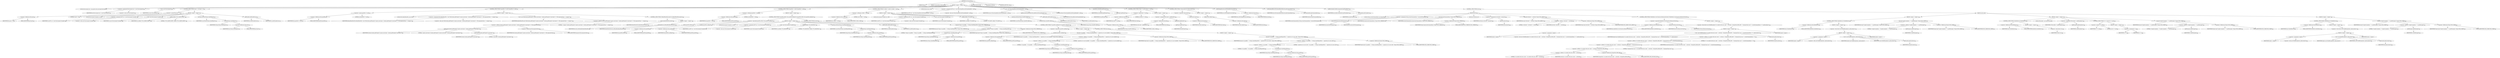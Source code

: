 digraph "runCommand" {  
"497" [label = <(METHOD,runCommand)<SUB>257</SUB>> ]
"38" [label = <(PARAM,this)<SUB>257</SUB>> ]
"498" [label = <(PARAM,Commandline toExecute)<SUB>257</SUB>> ]
"499" [label = <(BLOCK,&lt;empty&gt;,&lt;empty&gt;)<SUB>257</SUB>> ]
"32" [label = <(LOCAL,Environment env: org.apache.tools.ant.types.Environment)> ]
"500" [label = <(&lt;operator&gt;.assignment,Environment env = new Environment())<SUB>265</SUB>> ]
"501" [label = <(IDENTIFIER,env,Environment env = new Environment())<SUB>265</SUB>> ]
"502" [label = <(&lt;operator&gt;.alloc,new Environment())<SUB>265</SUB>> ]
"503" [label = <(&lt;init&gt;,new Environment())<SUB>265</SUB>> ]
"31" [label = <(IDENTIFIER,env,new Environment())<SUB>265</SUB>> ]
"504" [label = <(CONTROL_STRUCTURE,if (port &gt; 0),if (port &gt; 0))<SUB>267</SUB>> ]
"505" [label = <(&lt;operator&gt;.greaterThan,port &gt; 0)<SUB>267</SUB>> ]
"506" [label = <(&lt;operator&gt;.fieldAccess,this.port)<SUB>267</SUB>> ]
"507" [label = <(IDENTIFIER,this,port &gt; 0)<SUB>267</SUB>> ]
"508" [label = <(FIELD_IDENTIFIER,port,port)<SUB>267</SUB>> ]
"509" [label = <(LITERAL,0,port &gt; 0)<SUB>267</SUB>> ]
"510" [label = <(BLOCK,&lt;empty&gt;,&lt;empty&gt;)<SUB>267</SUB>> ]
"34" [label = <(LOCAL,Environment.Variable var: ANY)> ]
"511" [label = <(&lt;operator&gt;.assignment,ANY var = new Environment.Variable())<SUB>268</SUB>> ]
"512" [label = <(IDENTIFIER,var,ANY var = new Environment.Variable())<SUB>268</SUB>> ]
"513" [label = <(&lt;operator&gt;.alloc,new Environment.Variable())<SUB>268</SUB>> ]
"514" [label = <(&lt;init&gt;,new Environment.Variable())<SUB>268</SUB>> ]
"33" [label = <(IDENTIFIER,var,new Environment.Variable())<SUB>268</SUB>> ]
"515" [label = <(setKey,setKey(&quot;CVS_CLIENT_PORT&quot;))<SUB>269</SUB>> ]
"516" [label = <(IDENTIFIER,var,setKey(&quot;CVS_CLIENT_PORT&quot;))<SUB>269</SUB>> ]
"517" [label = <(LITERAL,&quot;CVS_CLIENT_PORT&quot;,setKey(&quot;CVS_CLIENT_PORT&quot;))<SUB>269</SUB>> ]
"518" [label = <(setValue,setValue(String.valueOf(port)))<SUB>270</SUB>> ]
"519" [label = <(IDENTIFIER,var,setValue(String.valueOf(port)))<SUB>270</SUB>> ]
"520" [label = <(valueOf,String.valueOf(port))<SUB>270</SUB>> ]
"521" [label = <(IDENTIFIER,String,String.valueOf(port))<SUB>270</SUB>> ]
"522" [label = <(&lt;operator&gt;.fieldAccess,this.port)<SUB>270</SUB>> ]
"523" [label = <(IDENTIFIER,this,String.valueOf(port))<SUB>270</SUB>> ]
"524" [label = <(FIELD_IDENTIFIER,port,port)<SUB>270</SUB>> ]
"525" [label = <(addVariable,addVariable(var))<SUB>271</SUB>> ]
"526" [label = <(IDENTIFIER,env,addVariable(var))<SUB>271</SUB>> ]
"527" [label = <(IDENTIFIER,var,addVariable(var))<SUB>271</SUB>> ]
"528" [label = <(CONTROL_STRUCTURE,if (passFile == null),if (passFile == null))<SUB>278</SUB>> ]
"529" [label = <(&lt;operator&gt;.equals,passFile == null)<SUB>278</SUB>> ]
"530" [label = <(&lt;operator&gt;.fieldAccess,this.passFile)<SUB>278</SUB>> ]
"531" [label = <(IDENTIFIER,this,passFile == null)<SUB>278</SUB>> ]
"532" [label = <(FIELD_IDENTIFIER,passFile,passFile)<SUB>278</SUB>> ]
"533" [label = <(LITERAL,null,passFile == null)<SUB>278</SUB>> ]
"534" [label = <(BLOCK,&lt;empty&gt;,&lt;empty&gt;)<SUB>278</SUB>> ]
"36" [label = <(LOCAL,File defaultPassFile: java.io.File)> ]
"535" [label = <(&lt;operator&gt;.assignment,File defaultPassFile = new File(System.getProperty(&quot;cygwin.user.home&quot;, System.getProperty(&quot;user.home&quot;)) + File.separatorChar + &quot;.cvspass&quot;))<SUB>280</SUB>> ]
"536" [label = <(IDENTIFIER,defaultPassFile,File defaultPassFile = new File(System.getProperty(&quot;cygwin.user.home&quot;, System.getProperty(&quot;user.home&quot;)) + File.separatorChar + &quot;.cvspass&quot;))<SUB>280</SUB>> ]
"537" [label = <(&lt;operator&gt;.alloc,new File(System.getProperty(&quot;cygwin.user.home&quot;, System.getProperty(&quot;user.home&quot;)) + File.separatorChar + &quot;.cvspass&quot;))<SUB>280</SUB>> ]
"538" [label = <(&lt;init&gt;,new File(System.getProperty(&quot;cygwin.user.home&quot;, System.getProperty(&quot;user.home&quot;)) + File.separatorChar + &quot;.cvspass&quot;))<SUB>280</SUB>> ]
"35" [label = <(IDENTIFIER,defaultPassFile,new File(System.getProperty(&quot;cygwin.user.home&quot;, System.getProperty(&quot;user.home&quot;)) + File.separatorChar + &quot;.cvspass&quot;))<SUB>280</SUB>> ]
"539" [label = <(&lt;operator&gt;.addition,System.getProperty(&quot;cygwin.user.home&quot;, System.getProperty(&quot;user.home&quot;)) + File.separatorChar + &quot;.cvspass&quot;)<SUB>281</SUB>> ]
"540" [label = <(&lt;operator&gt;.addition,System.getProperty(&quot;cygwin.user.home&quot;, System.getProperty(&quot;user.home&quot;)) + File.separatorChar)<SUB>281</SUB>> ]
"541" [label = <(getProperty,System.getProperty(&quot;cygwin.user.home&quot;, System.getProperty(&quot;user.home&quot;)))<SUB>281</SUB>> ]
"542" [label = <(IDENTIFIER,System,System.getProperty(&quot;cygwin.user.home&quot;, System.getProperty(&quot;user.home&quot;)))<SUB>281</SUB>> ]
"543" [label = <(LITERAL,&quot;cygwin.user.home&quot;,System.getProperty(&quot;cygwin.user.home&quot;, System.getProperty(&quot;user.home&quot;)))<SUB>281</SUB>> ]
"544" [label = <(getProperty,System.getProperty(&quot;user.home&quot;))<SUB>282</SUB>> ]
"545" [label = <(IDENTIFIER,System,System.getProperty(&quot;user.home&quot;))<SUB>282</SUB>> ]
"546" [label = <(LITERAL,&quot;user.home&quot;,System.getProperty(&quot;user.home&quot;))<SUB>282</SUB>> ]
"547" [label = <(&lt;operator&gt;.fieldAccess,File.separatorChar)<SUB>283</SUB>> ]
"548" [label = <(IDENTIFIER,File,System.getProperty(&quot;cygwin.user.home&quot;, System.getProperty(&quot;user.home&quot;)) + File.separatorChar)<SUB>283</SUB>> ]
"549" [label = <(FIELD_IDENTIFIER,separatorChar,separatorChar)<SUB>283</SUB>> ]
"550" [label = <(LITERAL,&quot;.cvspass&quot;,System.getProperty(&quot;cygwin.user.home&quot;, System.getProperty(&quot;user.home&quot;)) + File.separatorChar + &quot;.cvspass&quot;)<SUB>283</SUB>> ]
"551" [label = <(CONTROL_STRUCTURE,if (defaultPassFile.exists()),if (defaultPassFile.exists()))<SUB>285</SUB>> ]
"552" [label = <(exists,defaultPassFile.exists())<SUB>285</SUB>> ]
"553" [label = <(IDENTIFIER,defaultPassFile,defaultPassFile.exists())<SUB>285</SUB>> ]
"554" [label = <(BLOCK,&lt;empty&gt;,&lt;empty&gt;)<SUB>285</SUB>> ]
"555" [label = <(setPassfile,this.setPassfile(defaultPassFile))<SUB>286</SUB>> ]
"37" [label = <(IDENTIFIER,this,this.setPassfile(defaultPassFile))<SUB>286</SUB>> ]
"556" [label = <(IDENTIFIER,defaultPassFile,this.setPassfile(defaultPassFile))<SUB>286</SUB>> ]
"557" [label = <(CONTROL_STRUCTURE,if (passFile != null),if (passFile != null))<SUB>290</SUB>> ]
"558" [label = <(&lt;operator&gt;.notEquals,passFile != null)<SUB>290</SUB>> ]
"559" [label = <(&lt;operator&gt;.fieldAccess,this.passFile)<SUB>290</SUB>> ]
"560" [label = <(IDENTIFIER,this,passFile != null)<SUB>290</SUB>> ]
"561" [label = <(FIELD_IDENTIFIER,passFile,passFile)<SUB>290</SUB>> ]
"562" [label = <(LITERAL,null,passFile != null)<SUB>290</SUB>> ]
"563" [label = <(BLOCK,&lt;empty&gt;,&lt;empty&gt;)<SUB>290</SUB>> ]
"564" [label = <(CONTROL_STRUCTURE,if (passFile.isFile() &amp;&amp; passFile.canRead()),if (passFile.isFile() &amp;&amp; passFile.canRead()))<SUB>291</SUB>> ]
"565" [label = <(&lt;operator&gt;.logicalAnd,passFile.isFile() &amp;&amp; passFile.canRead())<SUB>291</SUB>> ]
"566" [label = <(isFile,passFile.isFile())<SUB>291</SUB>> ]
"567" [label = <(&lt;operator&gt;.fieldAccess,this.passFile)<SUB>291</SUB>> ]
"568" [label = <(IDENTIFIER,this,passFile.isFile())<SUB>291</SUB>> ]
"569" [label = <(FIELD_IDENTIFIER,passFile,passFile)<SUB>291</SUB>> ]
"570" [label = <(canRead,passFile.canRead())<SUB>291</SUB>> ]
"571" [label = <(&lt;operator&gt;.fieldAccess,this.passFile)<SUB>291</SUB>> ]
"572" [label = <(IDENTIFIER,this,passFile.canRead())<SUB>291</SUB>> ]
"573" [label = <(FIELD_IDENTIFIER,passFile,passFile)<SUB>291</SUB>> ]
"574" [label = <(BLOCK,&lt;empty&gt;,&lt;empty&gt;)<SUB>291</SUB>> ]
"40" [label = <(LOCAL,Environment.Variable var: ANY)> ]
"575" [label = <(&lt;operator&gt;.assignment,ANY var = new Environment.Variable())<SUB>292</SUB>> ]
"576" [label = <(IDENTIFIER,var,ANY var = new Environment.Variable())<SUB>292</SUB>> ]
"577" [label = <(&lt;operator&gt;.alloc,new Environment.Variable())<SUB>292</SUB>> ]
"578" [label = <(&lt;init&gt;,new Environment.Variable())<SUB>292</SUB>> ]
"39" [label = <(IDENTIFIER,var,new Environment.Variable())<SUB>292</SUB>> ]
"579" [label = <(setKey,setKey(&quot;CVS_PASSFILE&quot;))<SUB>293</SUB>> ]
"580" [label = <(IDENTIFIER,var,setKey(&quot;CVS_PASSFILE&quot;))<SUB>293</SUB>> ]
"581" [label = <(LITERAL,&quot;CVS_PASSFILE&quot;,setKey(&quot;CVS_PASSFILE&quot;))<SUB>293</SUB>> ]
"582" [label = <(setValue,setValue(String.valueOf(passFile)))<SUB>294</SUB>> ]
"583" [label = <(IDENTIFIER,var,setValue(String.valueOf(passFile)))<SUB>294</SUB>> ]
"584" [label = <(valueOf,String.valueOf(passFile))<SUB>294</SUB>> ]
"585" [label = <(IDENTIFIER,String,String.valueOf(passFile))<SUB>294</SUB>> ]
"586" [label = <(&lt;operator&gt;.fieldAccess,this.passFile)<SUB>294</SUB>> ]
"587" [label = <(IDENTIFIER,this,String.valueOf(passFile))<SUB>294</SUB>> ]
"588" [label = <(FIELD_IDENTIFIER,passFile,passFile)<SUB>294</SUB>> ]
"589" [label = <(addVariable,addVariable(var))<SUB>295</SUB>> ]
"590" [label = <(IDENTIFIER,env,addVariable(var))<SUB>295</SUB>> ]
"591" [label = <(IDENTIFIER,var,addVariable(var))<SUB>295</SUB>> ]
"592" [label = <(log,log(&quot;Using cvs passfile: &quot; + String.valueOf(passFile), Project.MSG_VERBOSE))<SUB>296</SUB>> ]
"41" [label = <(IDENTIFIER,this,log(&quot;Using cvs passfile: &quot; + String.valueOf(passFile), Project.MSG_VERBOSE))<SUB>296</SUB>> ]
"593" [label = <(&lt;operator&gt;.addition,&quot;Using cvs passfile: &quot; + String.valueOf(passFile))<SUB>296</SUB>> ]
"594" [label = <(LITERAL,&quot;Using cvs passfile: &quot;,&quot;Using cvs passfile: &quot; + String.valueOf(passFile))<SUB>296</SUB>> ]
"595" [label = <(valueOf,String.valueOf(passFile))<SUB>296</SUB>> ]
"596" [label = <(IDENTIFIER,String,String.valueOf(passFile))<SUB>296</SUB>> ]
"597" [label = <(&lt;operator&gt;.fieldAccess,this.passFile)<SUB>296</SUB>> ]
"598" [label = <(IDENTIFIER,this,String.valueOf(passFile))<SUB>296</SUB>> ]
"599" [label = <(FIELD_IDENTIFIER,passFile,passFile)<SUB>296</SUB>> ]
"600" [label = <(&lt;operator&gt;.fieldAccess,Project.MSG_VERBOSE)<SUB>297</SUB>> ]
"601" [label = <(IDENTIFIER,Project,log(&quot;Using cvs passfile: &quot; + String.valueOf(passFile), Project.MSG_VERBOSE))<SUB>297</SUB>> ]
"602" [label = <(FIELD_IDENTIFIER,MSG_VERBOSE,MSG_VERBOSE)<SUB>297</SUB>> ]
"603" [label = <(CONTROL_STRUCTURE,else,else)<SUB>298</SUB>> ]
"604" [label = <(CONTROL_STRUCTURE,if (!passFile.canRead()),if (!passFile.canRead()))<SUB>298</SUB>> ]
"605" [label = <(&lt;operator&gt;.logicalNot,!passFile.canRead())<SUB>298</SUB>> ]
"606" [label = <(canRead,passFile.canRead())<SUB>298</SUB>> ]
"607" [label = <(&lt;operator&gt;.fieldAccess,this.passFile)<SUB>298</SUB>> ]
"608" [label = <(IDENTIFIER,this,passFile.canRead())<SUB>298</SUB>> ]
"609" [label = <(FIELD_IDENTIFIER,passFile,passFile)<SUB>298</SUB>> ]
"610" [label = <(BLOCK,&lt;empty&gt;,&lt;empty&gt;)<SUB>298</SUB>> ]
"611" [label = <(log,log(&quot;cvs passfile: &quot; + String.valueOf(passFile) + &quot; ignored as it is not readable&quot;, Project.MSG_WARN))<SUB>299</SUB>> ]
"42" [label = <(IDENTIFIER,this,log(&quot;cvs passfile: &quot; + String.valueOf(passFile) + &quot; ignored as it is not readable&quot;, Project.MSG_WARN))<SUB>299</SUB>> ]
"612" [label = <(&lt;operator&gt;.addition,&quot;cvs passfile: &quot; + String.valueOf(passFile) + &quot; ignored as it is not readable&quot;)<SUB>299</SUB>> ]
"613" [label = <(&lt;operator&gt;.addition,&quot;cvs passfile: &quot; + String.valueOf(passFile))<SUB>299</SUB>> ]
"614" [label = <(LITERAL,&quot;cvs passfile: &quot;,&quot;cvs passfile: &quot; + String.valueOf(passFile))<SUB>299</SUB>> ]
"615" [label = <(valueOf,String.valueOf(passFile))<SUB>299</SUB>> ]
"616" [label = <(IDENTIFIER,String,String.valueOf(passFile))<SUB>299</SUB>> ]
"617" [label = <(&lt;operator&gt;.fieldAccess,this.passFile)<SUB>299</SUB>> ]
"618" [label = <(IDENTIFIER,this,String.valueOf(passFile))<SUB>299</SUB>> ]
"619" [label = <(FIELD_IDENTIFIER,passFile,passFile)<SUB>299</SUB>> ]
"620" [label = <(LITERAL,&quot; ignored as it is not readable&quot;,&quot;cvs passfile: &quot; + String.valueOf(passFile) + &quot; ignored as it is not readable&quot;)<SUB>300</SUB>> ]
"621" [label = <(&lt;operator&gt;.fieldAccess,Project.MSG_WARN)<SUB>301</SUB>> ]
"622" [label = <(IDENTIFIER,Project,log(&quot;cvs passfile: &quot; + String.valueOf(passFile) + &quot; ignored as it is not readable&quot;, Project.MSG_WARN))<SUB>301</SUB>> ]
"623" [label = <(FIELD_IDENTIFIER,MSG_WARN,MSG_WARN)<SUB>301</SUB>> ]
"624" [label = <(CONTROL_STRUCTURE,else,else)<SUB>302</SUB>> ]
"625" [label = <(BLOCK,&lt;empty&gt;,&lt;empty&gt;)<SUB>302</SUB>> ]
"626" [label = <(log,log(&quot;cvs passfile: &quot; + String.valueOf(passFile) + &quot; ignored as it is not a file&quot;, Project.MSG_WARN))<SUB>303</SUB>> ]
"43" [label = <(IDENTIFIER,this,log(&quot;cvs passfile: &quot; + String.valueOf(passFile) + &quot; ignored as it is not a file&quot;, Project.MSG_WARN))<SUB>303</SUB>> ]
"627" [label = <(&lt;operator&gt;.addition,&quot;cvs passfile: &quot; + String.valueOf(passFile) + &quot; ignored as it is not a file&quot;)<SUB>303</SUB>> ]
"628" [label = <(&lt;operator&gt;.addition,&quot;cvs passfile: &quot; + String.valueOf(passFile))<SUB>303</SUB>> ]
"629" [label = <(LITERAL,&quot;cvs passfile: &quot;,&quot;cvs passfile: &quot; + String.valueOf(passFile))<SUB>303</SUB>> ]
"630" [label = <(valueOf,String.valueOf(passFile))<SUB>303</SUB>> ]
"631" [label = <(IDENTIFIER,String,String.valueOf(passFile))<SUB>303</SUB>> ]
"632" [label = <(&lt;operator&gt;.fieldAccess,this.passFile)<SUB>303</SUB>> ]
"633" [label = <(IDENTIFIER,this,String.valueOf(passFile))<SUB>303</SUB>> ]
"634" [label = <(FIELD_IDENTIFIER,passFile,passFile)<SUB>303</SUB>> ]
"635" [label = <(LITERAL,&quot; ignored as it is not a file&quot;,&quot;cvs passfile: &quot; + String.valueOf(passFile) + &quot; ignored as it is not a file&quot;)<SUB>304</SUB>> ]
"636" [label = <(&lt;operator&gt;.fieldAccess,Project.MSG_WARN)<SUB>305</SUB>> ]
"637" [label = <(IDENTIFIER,Project,log(&quot;cvs passfile: &quot; + String.valueOf(passFile) + &quot; ignored as it is not a file&quot;, Project.MSG_WARN))<SUB>305</SUB>> ]
"638" [label = <(FIELD_IDENTIFIER,MSG_WARN,MSG_WARN)<SUB>305</SUB>> ]
"639" [label = <(CONTROL_STRUCTURE,if (cvsRsh != null),if (cvsRsh != null))<SUB>309</SUB>> ]
"640" [label = <(&lt;operator&gt;.notEquals,cvsRsh != null)<SUB>309</SUB>> ]
"641" [label = <(&lt;operator&gt;.fieldAccess,this.cvsRsh)<SUB>309</SUB>> ]
"642" [label = <(IDENTIFIER,this,cvsRsh != null)<SUB>309</SUB>> ]
"643" [label = <(FIELD_IDENTIFIER,cvsRsh,cvsRsh)<SUB>309</SUB>> ]
"644" [label = <(LITERAL,null,cvsRsh != null)<SUB>309</SUB>> ]
"645" [label = <(BLOCK,&lt;empty&gt;,&lt;empty&gt;)<SUB>309</SUB>> ]
"45" [label = <(LOCAL,Environment.Variable var: ANY)> ]
"646" [label = <(&lt;operator&gt;.assignment,ANY var = new Environment.Variable())<SUB>310</SUB>> ]
"647" [label = <(IDENTIFIER,var,ANY var = new Environment.Variable())<SUB>310</SUB>> ]
"648" [label = <(&lt;operator&gt;.alloc,new Environment.Variable())<SUB>310</SUB>> ]
"649" [label = <(&lt;init&gt;,new Environment.Variable())<SUB>310</SUB>> ]
"44" [label = <(IDENTIFIER,var,new Environment.Variable())<SUB>310</SUB>> ]
"650" [label = <(setKey,setKey(&quot;CVS_RSH&quot;))<SUB>311</SUB>> ]
"651" [label = <(IDENTIFIER,var,setKey(&quot;CVS_RSH&quot;))<SUB>311</SUB>> ]
"652" [label = <(LITERAL,&quot;CVS_RSH&quot;,setKey(&quot;CVS_RSH&quot;))<SUB>311</SUB>> ]
"653" [label = <(setValue,setValue(String.valueOf(cvsRsh)))<SUB>312</SUB>> ]
"654" [label = <(IDENTIFIER,var,setValue(String.valueOf(cvsRsh)))<SUB>312</SUB>> ]
"655" [label = <(valueOf,String.valueOf(cvsRsh))<SUB>312</SUB>> ]
"656" [label = <(IDENTIFIER,String,String.valueOf(cvsRsh))<SUB>312</SUB>> ]
"657" [label = <(&lt;operator&gt;.fieldAccess,this.cvsRsh)<SUB>312</SUB>> ]
"658" [label = <(IDENTIFIER,this,String.valueOf(cvsRsh))<SUB>312</SUB>> ]
"659" [label = <(FIELD_IDENTIFIER,cvsRsh,cvsRsh)<SUB>312</SUB>> ]
"660" [label = <(addVariable,addVariable(var))<SUB>313</SUB>> ]
"661" [label = <(IDENTIFIER,env,addVariable(var))<SUB>313</SUB>> ]
"662" [label = <(IDENTIFIER,var,addVariable(var))<SUB>313</SUB>> ]
"48" [label = <(LOCAL,Execute exe: ANY)> ]
"663" [label = <(&lt;operator&gt;.assignment,ANY exe = new Execute(getExecuteStreamHandler(), null))<SUB>320</SUB>> ]
"664" [label = <(IDENTIFIER,exe,ANY exe = new Execute(getExecuteStreamHandler(), null))<SUB>320</SUB>> ]
"665" [label = <(&lt;operator&gt;.alloc,new Execute(getExecuteStreamHandler(), null))<SUB>320</SUB>> ]
"666" [label = <(&lt;init&gt;,new Execute(getExecuteStreamHandler(), null))<SUB>320</SUB>> ]
"47" [label = <(IDENTIFIER,exe,new Execute(getExecuteStreamHandler(), null))<SUB>320</SUB>> ]
"667" [label = <(getExecuteStreamHandler,this.getExecuteStreamHandler())<SUB>320</SUB>> ]
"46" [label = <(IDENTIFIER,this,this.getExecuteStreamHandler())<SUB>320</SUB>> ]
"668" [label = <(LITERAL,null,new Execute(getExecuteStreamHandler(), null))<SUB>320</SUB>> ]
"669" [label = <(setAntRun,setAntRun(getProject()))<SUB>322</SUB>> ]
"670" [label = <(IDENTIFIER,exe,setAntRun(getProject()))<SUB>322</SUB>> ]
"671" [label = <(getProject,getProject())<SUB>322</SUB>> ]
"49" [label = <(IDENTIFIER,this,getProject())<SUB>322</SUB>> ]
"672" [label = <(CONTROL_STRUCTURE,if (dest == null),if (dest == null))<SUB>323</SUB>> ]
"673" [label = <(&lt;operator&gt;.equals,dest == null)<SUB>323</SUB>> ]
"674" [label = <(&lt;operator&gt;.fieldAccess,this.dest)<SUB>323</SUB>> ]
"675" [label = <(IDENTIFIER,this,dest == null)<SUB>323</SUB>> ]
"676" [label = <(FIELD_IDENTIFIER,dest,dest)<SUB>323</SUB>> ]
"677" [label = <(LITERAL,null,dest == null)<SUB>323</SUB>> ]
"678" [label = <(BLOCK,&lt;empty&gt;,&lt;empty&gt;)<SUB>323</SUB>> ]
"679" [label = <(&lt;operator&gt;.assignment,this.dest = getBaseDir())<SUB>324</SUB>> ]
"680" [label = <(&lt;operator&gt;.fieldAccess,this.dest)<SUB>324</SUB>> ]
"681" [label = <(IDENTIFIER,this,this.dest = getBaseDir())<SUB>324</SUB>> ]
"682" [label = <(FIELD_IDENTIFIER,dest,dest)<SUB>324</SUB>> ]
"683" [label = <(getBaseDir,getBaseDir())<SUB>324</SUB>> ]
"684" [label = <(getProject,getProject())<SUB>324</SUB>> ]
"50" [label = <(IDENTIFIER,this,getProject())<SUB>324</SUB>> ]
"685" [label = <(CONTROL_STRUCTURE,if (!dest.exists()),if (!dest.exists()))<SUB>327</SUB>> ]
"686" [label = <(&lt;operator&gt;.logicalNot,!dest.exists())<SUB>327</SUB>> ]
"687" [label = <(exists,dest.exists())<SUB>327</SUB>> ]
"688" [label = <(&lt;operator&gt;.fieldAccess,this.dest)<SUB>327</SUB>> ]
"689" [label = <(IDENTIFIER,this,dest.exists())<SUB>327</SUB>> ]
"690" [label = <(FIELD_IDENTIFIER,dest,dest)<SUB>327</SUB>> ]
"691" [label = <(BLOCK,&lt;empty&gt;,&lt;empty&gt;)<SUB>327</SUB>> ]
"692" [label = <(mkdirs,dest.mkdirs())<SUB>328</SUB>> ]
"693" [label = <(&lt;operator&gt;.fieldAccess,this.dest)<SUB>328</SUB>> ]
"694" [label = <(IDENTIFIER,this,dest.mkdirs())<SUB>328</SUB>> ]
"695" [label = <(FIELD_IDENTIFIER,dest,dest)<SUB>328</SUB>> ]
"696" [label = <(setWorkingDirectory,setWorkingDirectory(dest))<SUB>331</SUB>> ]
"697" [label = <(IDENTIFIER,exe,setWorkingDirectory(dest))<SUB>331</SUB>> ]
"698" [label = <(&lt;operator&gt;.fieldAccess,this.dest)<SUB>331</SUB>> ]
"699" [label = <(IDENTIFIER,this,setWorkingDirectory(dest))<SUB>331</SUB>> ]
"700" [label = <(FIELD_IDENTIFIER,dest,dest)<SUB>331</SUB>> ]
"701" [label = <(setCommandline,setCommandline(toExecute.getCommandline()))<SUB>332</SUB>> ]
"702" [label = <(IDENTIFIER,exe,setCommandline(toExecute.getCommandline()))<SUB>332</SUB>> ]
"703" [label = <(getCommandline,getCommandline())<SUB>332</SUB>> ]
"704" [label = <(IDENTIFIER,toExecute,getCommandline())<SUB>332</SUB>> ]
"705" [label = <(setEnvironment,setEnvironment(env.getVariables()))<SUB>333</SUB>> ]
"706" [label = <(IDENTIFIER,exe,setEnvironment(env.getVariables()))<SUB>333</SUB>> ]
"707" [label = <(getVariables,getVariables())<SUB>333</SUB>> ]
"708" [label = <(IDENTIFIER,env,getVariables())<SUB>333</SUB>> ]
"709" [label = <(CONTROL_STRUCTURE,try,try)<SUB>335</SUB>> ]
"710" [label = <(BLOCK,try,try)<SUB>335</SUB>> ]
"711" [label = <(LOCAL,String actualCommandLine: java.lang.String)> ]
"712" [label = <(&lt;operator&gt;.assignment,String actualCommandLine = executeToString(exe))<SUB>336</SUB>> ]
"713" [label = <(IDENTIFIER,actualCommandLine,String actualCommandLine = executeToString(exe))<SUB>336</SUB>> ]
"714" [label = <(executeToString,executeToString(exe))<SUB>336</SUB>> ]
"51" [label = <(IDENTIFIER,this,executeToString(exe))<SUB>336</SUB>> ]
"715" [label = <(IDENTIFIER,exe,executeToString(exe))<SUB>336</SUB>> ]
"716" [label = <(log,log(actualCommandLine, Project.MSG_VERBOSE))<SUB>337</SUB>> ]
"52" [label = <(IDENTIFIER,this,log(actualCommandLine, Project.MSG_VERBOSE))<SUB>337</SUB>> ]
"717" [label = <(IDENTIFIER,actualCommandLine,log(actualCommandLine, Project.MSG_VERBOSE))<SUB>337</SUB>> ]
"718" [label = <(&lt;operator&gt;.fieldAccess,Project.MSG_VERBOSE)<SUB>337</SUB>> ]
"719" [label = <(IDENTIFIER,Project,log(actualCommandLine, Project.MSG_VERBOSE))<SUB>337</SUB>> ]
"720" [label = <(FIELD_IDENTIFIER,MSG_VERBOSE,MSG_VERBOSE)<SUB>337</SUB>> ]
"721" [label = <(LOCAL,int retCode: int)> ]
"722" [label = <(&lt;operator&gt;.assignment,int retCode = execute())<SUB>338</SUB>> ]
"723" [label = <(IDENTIFIER,retCode,int retCode = execute())<SUB>338</SUB>> ]
"724" [label = <(execute,execute())<SUB>338</SUB>> ]
"725" [label = <(IDENTIFIER,exe,execute())<SUB>338</SUB>> ]
"726" [label = <(log,log(&quot;retCode=&quot; + retCode, Project.MSG_DEBUG))<SUB>339</SUB>> ]
"53" [label = <(IDENTIFIER,this,log(&quot;retCode=&quot; + retCode, Project.MSG_DEBUG))<SUB>339</SUB>> ]
"727" [label = <(&lt;operator&gt;.addition,&quot;retCode=&quot; + retCode)<SUB>339</SUB>> ]
"728" [label = <(LITERAL,&quot;retCode=&quot;,&quot;retCode=&quot; + retCode)<SUB>339</SUB>> ]
"729" [label = <(IDENTIFIER,retCode,&quot;retCode=&quot; + retCode)<SUB>339</SUB>> ]
"730" [label = <(&lt;operator&gt;.fieldAccess,Project.MSG_DEBUG)<SUB>339</SUB>> ]
"731" [label = <(IDENTIFIER,Project,log(&quot;retCode=&quot; + retCode, Project.MSG_DEBUG))<SUB>339</SUB>> ]
"732" [label = <(FIELD_IDENTIFIER,MSG_DEBUG,MSG_DEBUG)<SUB>339</SUB>> ]
"733" [label = <(CONTROL_STRUCTURE,if (failOnError &amp;&amp; Execute.isFailure(retCode)),if (failOnError &amp;&amp; Execute.isFailure(retCode)))<SUB>341</SUB>> ]
"734" [label = <(&lt;operator&gt;.logicalAnd,failOnError &amp;&amp; Execute.isFailure(retCode))<SUB>341</SUB>> ]
"735" [label = <(&lt;operator&gt;.fieldAccess,this.failOnError)<SUB>341</SUB>> ]
"736" [label = <(IDENTIFIER,this,failOnError &amp;&amp; Execute.isFailure(retCode))<SUB>341</SUB>> ]
"737" [label = <(FIELD_IDENTIFIER,failOnError,failOnError)<SUB>341</SUB>> ]
"738" [label = <(isFailure,isFailure(retCode))<SUB>341</SUB>> ]
"739" [label = <(IDENTIFIER,Execute,isFailure(retCode))<SUB>341</SUB>> ]
"740" [label = <(IDENTIFIER,retCode,isFailure(retCode))<SUB>341</SUB>> ]
"741" [label = <(BLOCK,&lt;empty&gt;,&lt;empty&gt;)<SUB>341</SUB>> ]
"742" [label = <(&lt;operator&gt;.throw,throw new BuildException(&quot;cvs exited with error code &quot; + retCode + StringUtils.LINE_SEP + &quot;Command line was [&quot; + actualCommandLine + &quot;]&quot;, getLocation());)<SUB>342</SUB>> ]
"743" [label = <(BLOCK,&lt;empty&gt;,&lt;empty&gt;)<SUB>342</SUB>> ]
"744" [label = <(&lt;operator&gt;.assignment,&lt;empty&gt;)> ]
"745" [label = <(IDENTIFIER,$obj19,&lt;empty&gt;)> ]
"746" [label = <(&lt;operator&gt;.alloc,new BuildException(&quot;cvs exited with error code &quot; + retCode + StringUtils.LINE_SEP + &quot;Command line was [&quot; + actualCommandLine + &quot;]&quot;, getLocation()))<SUB>342</SUB>> ]
"747" [label = <(&lt;init&gt;,new BuildException(&quot;cvs exited with error code &quot; + retCode + StringUtils.LINE_SEP + &quot;Command line was [&quot; + actualCommandLine + &quot;]&quot;, getLocation()))<SUB>342</SUB>> ]
"748" [label = <(IDENTIFIER,$obj19,new BuildException(&quot;cvs exited with error code &quot; + retCode + StringUtils.LINE_SEP + &quot;Command line was [&quot; + actualCommandLine + &quot;]&quot;, getLocation()))> ]
"749" [label = <(&lt;operator&gt;.addition,&quot;cvs exited with error code &quot; + retCode + StringUtils.LINE_SEP + &quot;Command line was [&quot; + actualCommandLine + &quot;]&quot;)<SUB>342</SUB>> ]
"750" [label = <(&lt;operator&gt;.addition,&quot;cvs exited with error code &quot; + retCode + StringUtils.LINE_SEP + &quot;Command line was [&quot; + actualCommandLine)<SUB>342</SUB>> ]
"751" [label = <(&lt;operator&gt;.addition,&quot;cvs exited with error code &quot; + retCode + StringUtils.LINE_SEP + &quot;Command line was [&quot;)<SUB>342</SUB>> ]
"752" [label = <(&lt;operator&gt;.addition,&quot;cvs exited with error code &quot; + retCode + StringUtils.LINE_SEP)<SUB>342</SUB>> ]
"753" [label = <(&lt;operator&gt;.addition,&quot;cvs exited with error code &quot; + retCode)<SUB>342</SUB>> ]
"754" [label = <(LITERAL,&quot;cvs exited with error code &quot;,&quot;cvs exited with error code &quot; + retCode)<SUB>342</SUB>> ]
"755" [label = <(IDENTIFIER,retCode,&quot;cvs exited with error code &quot; + retCode)<SUB>343</SUB>> ]
"756" [label = <(&lt;operator&gt;.fieldAccess,StringUtils.LINE_SEP)<SUB>344</SUB>> ]
"757" [label = <(IDENTIFIER,StringUtils,&quot;cvs exited with error code &quot; + retCode + StringUtils.LINE_SEP)<SUB>344</SUB>> ]
"758" [label = <(FIELD_IDENTIFIER,LINE_SEP,LINE_SEP)<SUB>344</SUB>> ]
"759" [label = <(LITERAL,&quot;Command line was [&quot;,&quot;cvs exited with error code &quot; + retCode + StringUtils.LINE_SEP + &quot;Command line was [&quot;)<SUB>345</SUB>> ]
"760" [label = <(IDENTIFIER,actualCommandLine,&quot;cvs exited with error code &quot; + retCode + StringUtils.LINE_SEP + &quot;Command line was [&quot; + actualCommandLine)<SUB>346</SUB>> ]
"761" [label = <(LITERAL,&quot;]&quot;,&quot;cvs exited with error code &quot; + retCode + StringUtils.LINE_SEP + &quot;Command line was [&quot; + actualCommandLine + &quot;]&quot;)<SUB>346</SUB>> ]
"762" [label = <(getLocation,getLocation())<SUB>347</SUB>> ]
"54" [label = <(IDENTIFIER,this,getLocation())<SUB>347</SUB>> ]
"763" [label = <(IDENTIFIER,$obj19,&lt;empty&gt;)> ]
"764" [label = <(BLOCK,catch,catch)> ]
"765" [label = <(BLOCK,&lt;empty&gt;,&lt;empty&gt;)<SUB>349</SUB>> ]
"766" [label = <(CONTROL_STRUCTURE,if (failOnError),if (failOnError))<SUB>350</SUB>> ]
"767" [label = <(&lt;operator&gt;.fieldAccess,this.failOnError)<SUB>350</SUB>> ]
"768" [label = <(IDENTIFIER,this,if (failOnError))<SUB>350</SUB>> ]
"769" [label = <(FIELD_IDENTIFIER,failOnError,failOnError)<SUB>350</SUB>> ]
"770" [label = <(BLOCK,&lt;empty&gt;,&lt;empty&gt;)<SUB>350</SUB>> ]
"771" [label = <(&lt;operator&gt;.throw,throw new BuildException(e, getLocation());)<SUB>351</SUB>> ]
"772" [label = <(BLOCK,&lt;empty&gt;,&lt;empty&gt;)<SUB>351</SUB>> ]
"773" [label = <(&lt;operator&gt;.assignment,&lt;empty&gt;)> ]
"774" [label = <(IDENTIFIER,$obj20,&lt;empty&gt;)> ]
"775" [label = <(&lt;operator&gt;.alloc,new BuildException(e, getLocation()))<SUB>351</SUB>> ]
"776" [label = <(&lt;init&gt;,new BuildException(e, getLocation()))<SUB>351</SUB>> ]
"777" [label = <(IDENTIFIER,$obj20,new BuildException(e, getLocation()))> ]
"778" [label = <(IDENTIFIER,e,new BuildException(e, getLocation()))<SUB>351</SUB>> ]
"779" [label = <(getLocation,getLocation())<SUB>351</SUB>> ]
"55" [label = <(IDENTIFIER,this,getLocation())<SUB>351</SUB>> ]
"780" [label = <(IDENTIFIER,$obj20,&lt;empty&gt;)> ]
"781" [label = <(log,log(&quot;Caught exception: &quot; + e.getMessage(), Project.MSG_WARN))<SUB>353</SUB>> ]
"56" [label = <(IDENTIFIER,this,log(&quot;Caught exception: &quot; + e.getMessage(), Project.MSG_WARN))<SUB>353</SUB>> ]
"782" [label = <(&lt;operator&gt;.addition,&quot;Caught exception: &quot; + e.getMessage())<SUB>353</SUB>> ]
"783" [label = <(LITERAL,&quot;Caught exception: &quot;,&quot;Caught exception: &quot; + e.getMessage())<SUB>353</SUB>> ]
"784" [label = <(getMessage,e.getMessage())<SUB>353</SUB>> ]
"785" [label = <(IDENTIFIER,e,e.getMessage())<SUB>353</SUB>> ]
"786" [label = <(&lt;operator&gt;.fieldAccess,Project.MSG_WARN)<SUB>353</SUB>> ]
"787" [label = <(IDENTIFIER,Project,log(&quot;Caught exception: &quot; + e.getMessage(), Project.MSG_WARN))<SUB>353</SUB>> ]
"788" [label = <(FIELD_IDENTIFIER,MSG_WARN,MSG_WARN)<SUB>353</SUB>> ]
"789" [label = <(BLOCK,&lt;empty&gt;,&lt;empty&gt;)<SUB>354</SUB>> ]
"790" [label = <(CONTROL_STRUCTURE,if (failOnError),if (failOnError))<SUB>355</SUB>> ]
"791" [label = <(&lt;operator&gt;.fieldAccess,this.failOnError)<SUB>355</SUB>> ]
"792" [label = <(IDENTIFIER,this,if (failOnError))<SUB>355</SUB>> ]
"793" [label = <(FIELD_IDENTIFIER,failOnError,failOnError)<SUB>355</SUB>> ]
"794" [label = <(BLOCK,&lt;empty&gt;,&lt;empty&gt;)<SUB>355</SUB>> ]
"795" [label = <(&lt;operator&gt;.throw,throw (e);)<SUB>356</SUB>> ]
"796" [label = <(IDENTIFIER,e,throw (e);)<SUB>356</SUB>> ]
"797" [label = <(LOCAL,Throwable t: java.lang.Throwable)> ]
"798" [label = <(&lt;operator&gt;.assignment,Throwable t = getException())<SUB>358</SUB>> ]
"799" [label = <(IDENTIFIER,t,Throwable t = getException())<SUB>358</SUB>> ]
"800" [label = <(getException,getException())<SUB>358</SUB>> ]
"801" [label = <(IDENTIFIER,e,getException())<SUB>358</SUB>> ]
"802" [label = <(CONTROL_STRUCTURE,if (t == null),if (t == null))<SUB>359</SUB>> ]
"803" [label = <(&lt;operator&gt;.equals,t == null)<SUB>359</SUB>> ]
"804" [label = <(IDENTIFIER,t,t == null)<SUB>359</SUB>> ]
"805" [label = <(LITERAL,null,t == null)<SUB>359</SUB>> ]
"806" [label = <(BLOCK,&lt;empty&gt;,&lt;empty&gt;)<SUB>359</SUB>> ]
"807" [label = <(&lt;operator&gt;.assignment,t = e)<SUB>360</SUB>> ]
"808" [label = <(IDENTIFIER,t,t = e)<SUB>360</SUB>> ]
"809" [label = <(IDENTIFIER,e,t = e)<SUB>360</SUB>> ]
"810" [label = <(log,log(&quot;Caught exception: &quot; + t.getMessage(), Project.MSG_WARN))<SUB>362</SUB>> ]
"57" [label = <(IDENTIFIER,this,log(&quot;Caught exception: &quot; + t.getMessage(), Project.MSG_WARN))<SUB>362</SUB>> ]
"811" [label = <(&lt;operator&gt;.addition,&quot;Caught exception: &quot; + t.getMessage())<SUB>362</SUB>> ]
"812" [label = <(LITERAL,&quot;Caught exception: &quot;,&quot;Caught exception: &quot; + t.getMessage())<SUB>362</SUB>> ]
"813" [label = <(getMessage,t.getMessage())<SUB>362</SUB>> ]
"814" [label = <(IDENTIFIER,t,t.getMessage())<SUB>362</SUB>> ]
"815" [label = <(&lt;operator&gt;.fieldAccess,Project.MSG_WARN)<SUB>362</SUB>> ]
"816" [label = <(IDENTIFIER,Project,log(&quot;Caught exception: &quot; + t.getMessage(), Project.MSG_WARN))<SUB>362</SUB>> ]
"817" [label = <(FIELD_IDENTIFIER,MSG_WARN,MSG_WARN)<SUB>362</SUB>> ]
"818" [label = <(BLOCK,&lt;empty&gt;,&lt;empty&gt;)<SUB>363</SUB>> ]
"819" [label = <(CONTROL_STRUCTURE,if (failOnError),if (failOnError))<SUB>364</SUB>> ]
"820" [label = <(&lt;operator&gt;.fieldAccess,this.failOnError)<SUB>364</SUB>> ]
"821" [label = <(IDENTIFIER,this,if (failOnError))<SUB>364</SUB>> ]
"822" [label = <(FIELD_IDENTIFIER,failOnError,failOnError)<SUB>364</SUB>> ]
"823" [label = <(BLOCK,&lt;empty&gt;,&lt;empty&gt;)<SUB>364</SUB>> ]
"824" [label = <(&lt;operator&gt;.throw,throw new BuildException(e, getLocation());)<SUB>365</SUB>> ]
"825" [label = <(BLOCK,&lt;empty&gt;,&lt;empty&gt;)<SUB>365</SUB>> ]
"826" [label = <(&lt;operator&gt;.assignment,&lt;empty&gt;)> ]
"827" [label = <(IDENTIFIER,$obj21,&lt;empty&gt;)> ]
"828" [label = <(&lt;operator&gt;.alloc,new BuildException(e, getLocation()))<SUB>365</SUB>> ]
"829" [label = <(&lt;init&gt;,new BuildException(e, getLocation()))<SUB>365</SUB>> ]
"830" [label = <(IDENTIFIER,$obj21,new BuildException(e, getLocation()))> ]
"831" [label = <(IDENTIFIER,e,new BuildException(e, getLocation()))<SUB>365</SUB>> ]
"832" [label = <(getLocation,getLocation())<SUB>365</SUB>> ]
"58" [label = <(IDENTIFIER,this,getLocation())<SUB>365</SUB>> ]
"833" [label = <(IDENTIFIER,$obj21,&lt;empty&gt;)> ]
"834" [label = <(log,log(&quot;Caught exception: &quot; + e.getMessage(), Project.MSG_WARN))<SUB>367</SUB>> ]
"59" [label = <(IDENTIFIER,this,log(&quot;Caught exception: &quot; + e.getMessage(), Project.MSG_WARN))<SUB>367</SUB>> ]
"835" [label = <(&lt;operator&gt;.addition,&quot;Caught exception: &quot; + e.getMessage())<SUB>367</SUB>> ]
"836" [label = <(LITERAL,&quot;Caught exception: &quot;,&quot;Caught exception: &quot; + e.getMessage())<SUB>367</SUB>> ]
"837" [label = <(getMessage,e.getMessage())<SUB>367</SUB>> ]
"838" [label = <(IDENTIFIER,e,e.getMessage())<SUB>367</SUB>> ]
"839" [label = <(&lt;operator&gt;.fieldAccess,Project.MSG_WARN)<SUB>367</SUB>> ]
"840" [label = <(IDENTIFIER,Project,log(&quot;Caught exception: &quot; + e.getMessage(), Project.MSG_WARN))<SUB>367</SUB>> ]
"841" [label = <(FIELD_IDENTIFIER,MSG_WARN,MSG_WARN)<SUB>367</SUB>> ]
"842" [label = <(MODIFIER,PROTECTED)> ]
"843" [label = <(MODIFIER,VIRTUAL)> ]
"844" [label = <(METHOD_RETURN,void)<SUB>257</SUB>> ]
  "497" -> "38" 
  "497" -> "498" 
  "497" -> "499" 
  "497" -> "842" 
  "497" -> "843" 
  "497" -> "844" 
  "499" -> "32" 
  "499" -> "500" 
  "499" -> "503" 
  "499" -> "504" 
  "499" -> "528" 
  "499" -> "557" 
  "499" -> "639" 
  "499" -> "48" 
  "499" -> "663" 
  "499" -> "666" 
  "499" -> "669" 
  "499" -> "672" 
  "499" -> "685" 
  "499" -> "696" 
  "499" -> "701" 
  "499" -> "705" 
  "499" -> "709" 
  "500" -> "501" 
  "500" -> "502" 
  "503" -> "31" 
  "504" -> "505" 
  "504" -> "510" 
  "505" -> "506" 
  "505" -> "509" 
  "506" -> "507" 
  "506" -> "508" 
  "510" -> "34" 
  "510" -> "511" 
  "510" -> "514" 
  "510" -> "515" 
  "510" -> "518" 
  "510" -> "525" 
  "511" -> "512" 
  "511" -> "513" 
  "514" -> "33" 
  "515" -> "516" 
  "515" -> "517" 
  "518" -> "519" 
  "518" -> "520" 
  "520" -> "521" 
  "520" -> "522" 
  "522" -> "523" 
  "522" -> "524" 
  "525" -> "526" 
  "525" -> "527" 
  "528" -> "529" 
  "528" -> "534" 
  "529" -> "530" 
  "529" -> "533" 
  "530" -> "531" 
  "530" -> "532" 
  "534" -> "36" 
  "534" -> "535" 
  "534" -> "538" 
  "534" -> "551" 
  "535" -> "536" 
  "535" -> "537" 
  "538" -> "35" 
  "538" -> "539" 
  "539" -> "540" 
  "539" -> "550" 
  "540" -> "541" 
  "540" -> "547" 
  "541" -> "542" 
  "541" -> "543" 
  "541" -> "544" 
  "544" -> "545" 
  "544" -> "546" 
  "547" -> "548" 
  "547" -> "549" 
  "551" -> "552" 
  "551" -> "554" 
  "552" -> "553" 
  "554" -> "555" 
  "555" -> "37" 
  "555" -> "556" 
  "557" -> "558" 
  "557" -> "563" 
  "558" -> "559" 
  "558" -> "562" 
  "559" -> "560" 
  "559" -> "561" 
  "563" -> "564" 
  "564" -> "565" 
  "564" -> "574" 
  "564" -> "603" 
  "565" -> "566" 
  "565" -> "570" 
  "566" -> "567" 
  "567" -> "568" 
  "567" -> "569" 
  "570" -> "571" 
  "571" -> "572" 
  "571" -> "573" 
  "574" -> "40" 
  "574" -> "575" 
  "574" -> "578" 
  "574" -> "579" 
  "574" -> "582" 
  "574" -> "589" 
  "574" -> "592" 
  "575" -> "576" 
  "575" -> "577" 
  "578" -> "39" 
  "579" -> "580" 
  "579" -> "581" 
  "582" -> "583" 
  "582" -> "584" 
  "584" -> "585" 
  "584" -> "586" 
  "586" -> "587" 
  "586" -> "588" 
  "589" -> "590" 
  "589" -> "591" 
  "592" -> "41" 
  "592" -> "593" 
  "592" -> "600" 
  "593" -> "594" 
  "593" -> "595" 
  "595" -> "596" 
  "595" -> "597" 
  "597" -> "598" 
  "597" -> "599" 
  "600" -> "601" 
  "600" -> "602" 
  "603" -> "604" 
  "604" -> "605" 
  "604" -> "610" 
  "604" -> "624" 
  "605" -> "606" 
  "606" -> "607" 
  "607" -> "608" 
  "607" -> "609" 
  "610" -> "611" 
  "611" -> "42" 
  "611" -> "612" 
  "611" -> "621" 
  "612" -> "613" 
  "612" -> "620" 
  "613" -> "614" 
  "613" -> "615" 
  "615" -> "616" 
  "615" -> "617" 
  "617" -> "618" 
  "617" -> "619" 
  "621" -> "622" 
  "621" -> "623" 
  "624" -> "625" 
  "625" -> "626" 
  "626" -> "43" 
  "626" -> "627" 
  "626" -> "636" 
  "627" -> "628" 
  "627" -> "635" 
  "628" -> "629" 
  "628" -> "630" 
  "630" -> "631" 
  "630" -> "632" 
  "632" -> "633" 
  "632" -> "634" 
  "636" -> "637" 
  "636" -> "638" 
  "639" -> "640" 
  "639" -> "645" 
  "640" -> "641" 
  "640" -> "644" 
  "641" -> "642" 
  "641" -> "643" 
  "645" -> "45" 
  "645" -> "646" 
  "645" -> "649" 
  "645" -> "650" 
  "645" -> "653" 
  "645" -> "660" 
  "646" -> "647" 
  "646" -> "648" 
  "649" -> "44" 
  "650" -> "651" 
  "650" -> "652" 
  "653" -> "654" 
  "653" -> "655" 
  "655" -> "656" 
  "655" -> "657" 
  "657" -> "658" 
  "657" -> "659" 
  "660" -> "661" 
  "660" -> "662" 
  "663" -> "664" 
  "663" -> "665" 
  "666" -> "47" 
  "666" -> "667" 
  "666" -> "668" 
  "667" -> "46" 
  "669" -> "670" 
  "669" -> "671" 
  "671" -> "49" 
  "672" -> "673" 
  "672" -> "678" 
  "673" -> "674" 
  "673" -> "677" 
  "674" -> "675" 
  "674" -> "676" 
  "678" -> "679" 
  "679" -> "680" 
  "679" -> "683" 
  "680" -> "681" 
  "680" -> "682" 
  "683" -> "684" 
  "684" -> "50" 
  "685" -> "686" 
  "685" -> "691" 
  "686" -> "687" 
  "687" -> "688" 
  "688" -> "689" 
  "688" -> "690" 
  "691" -> "692" 
  "692" -> "693" 
  "693" -> "694" 
  "693" -> "695" 
  "696" -> "697" 
  "696" -> "698" 
  "698" -> "699" 
  "698" -> "700" 
  "701" -> "702" 
  "701" -> "703" 
  "703" -> "704" 
  "705" -> "706" 
  "705" -> "707" 
  "707" -> "708" 
  "709" -> "710" 
  "709" -> "764" 
  "710" -> "711" 
  "710" -> "712" 
  "710" -> "716" 
  "710" -> "721" 
  "710" -> "722" 
  "710" -> "726" 
  "710" -> "733" 
  "712" -> "713" 
  "712" -> "714" 
  "714" -> "51" 
  "714" -> "715" 
  "716" -> "52" 
  "716" -> "717" 
  "716" -> "718" 
  "718" -> "719" 
  "718" -> "720" 
  "722" -> "723" 
  "722" -> "724" 
  "724" -> "725" 
  "726" -> "53" 
  "726" -> "727" 
  "726" -> "730" 
  "727" -> "728" 
  "727" -> "729" 
  "730" -> "731" 
  "730" -> "732" 
  "733" -> "734" 
  "733" -> "741" 
  "734" -> "735" 
  "734" -> "738" 
  "735" -> "736" 
  "735" -> "737" 
  "738" -> "739" 
  "738" -> "740" 
  "741" -> "742" 
  "742" -> "743" 
  "743" -> "744" 
  "743" -> "747" 
  "743" -> "763" 
  "744" -> "745" 
  "744" -> "746" 
  "747" -> "748" 
  "747" -> "749" 
  "747" -> "762" 
  "749" -> "750" 
  "749" -> "761" 
  "750" -> "751" 
  "750" -> "760" 
  "751" -> "752" 
  "751" -> "759" 
  "752" -> "753" 
  "752" -> "756" 
  "753" -> "754" 
  "753" -> "755" 
  "756" -> "757" 
  "756" -> "758" 
  "762" -> "54" 
  "764" -> "765" 
  "764" -> "789" 
  "764" -> "818" 
  "765" -> "766" 
  "765" -> "781" 
  "766" -> "767" 
  "766" -> "770" 
  "767" -> "768" 
  "767" -> "769" 
  "770" -> "771" 
  "771" -> "772" 
  "772" -> "773" 
  "772" -> "776" 
  "772" -> "780" 
  "773" -> "774" 
  "773" -> "775" 
  "776" -> "777" 
  "776" -> "778" 
  "776" -> "779" 
  "779" -> "55" 
  "781" -> "56" 
  "781" -> "782" 
  "781" -> "786" 
  "782" -> "783" 
  "782" -> "784" 
  "784" -> "785" 
  "786" -> "787" 
  "786" -> "788" 
  "789" -> "790" 
  "789" -> "797" 
  "789" -> "798" 
  "789" -> "802" 
  "789" -> "810" 
  "790" -> "791" 
  "790" -> "794" 
  "791" -> "792" 
  "791" -> "793" 
  "794" -> "795" 
  "795" -> "796" 
  "798" -> "799" 
  "798" -> "800" 
  "800" -> "801" 
  "802" -> "803" 
  "802" -> "806" 
  "803" -> "804" 
  "803" -> "805" 
  "806" -> "807" 
  "807" -> "808" 
  "807" -> "809" 
  "810" -> "57" 
  "810" -> "811" 
  "810" -> "815" 
  "811" -> "812" 
  "811" -> "813" 
  "813" -> "814" 
  "815" -> "816" 
  "815" -> "817" 
  "818" -> "819" 
  "818" -> "834" 
  "819" -> "820" 
  "819" -> "823" 
  "820" -> "821" 
  "820" -> "822" 
  "823" -> "824" 
  "824" -> "825" 
  "825" -> "826" 
  "825" -> "829" 
  "825" -> "833" 
  "826" -> "827" 
  "826" -> "828" 
  "829" -> "830" 
  "829" -> "831" 
  "829" -> "832" 
  "832" -> "58" 
  "834" -> "59" 
  "834" -> "835" 
  "834" -> "839" 
  "835" -> "836" 
  "835" -> "837" 
  "837" -> "838" 
  "839" -> "840" 
  "839" -> "841" 
}
